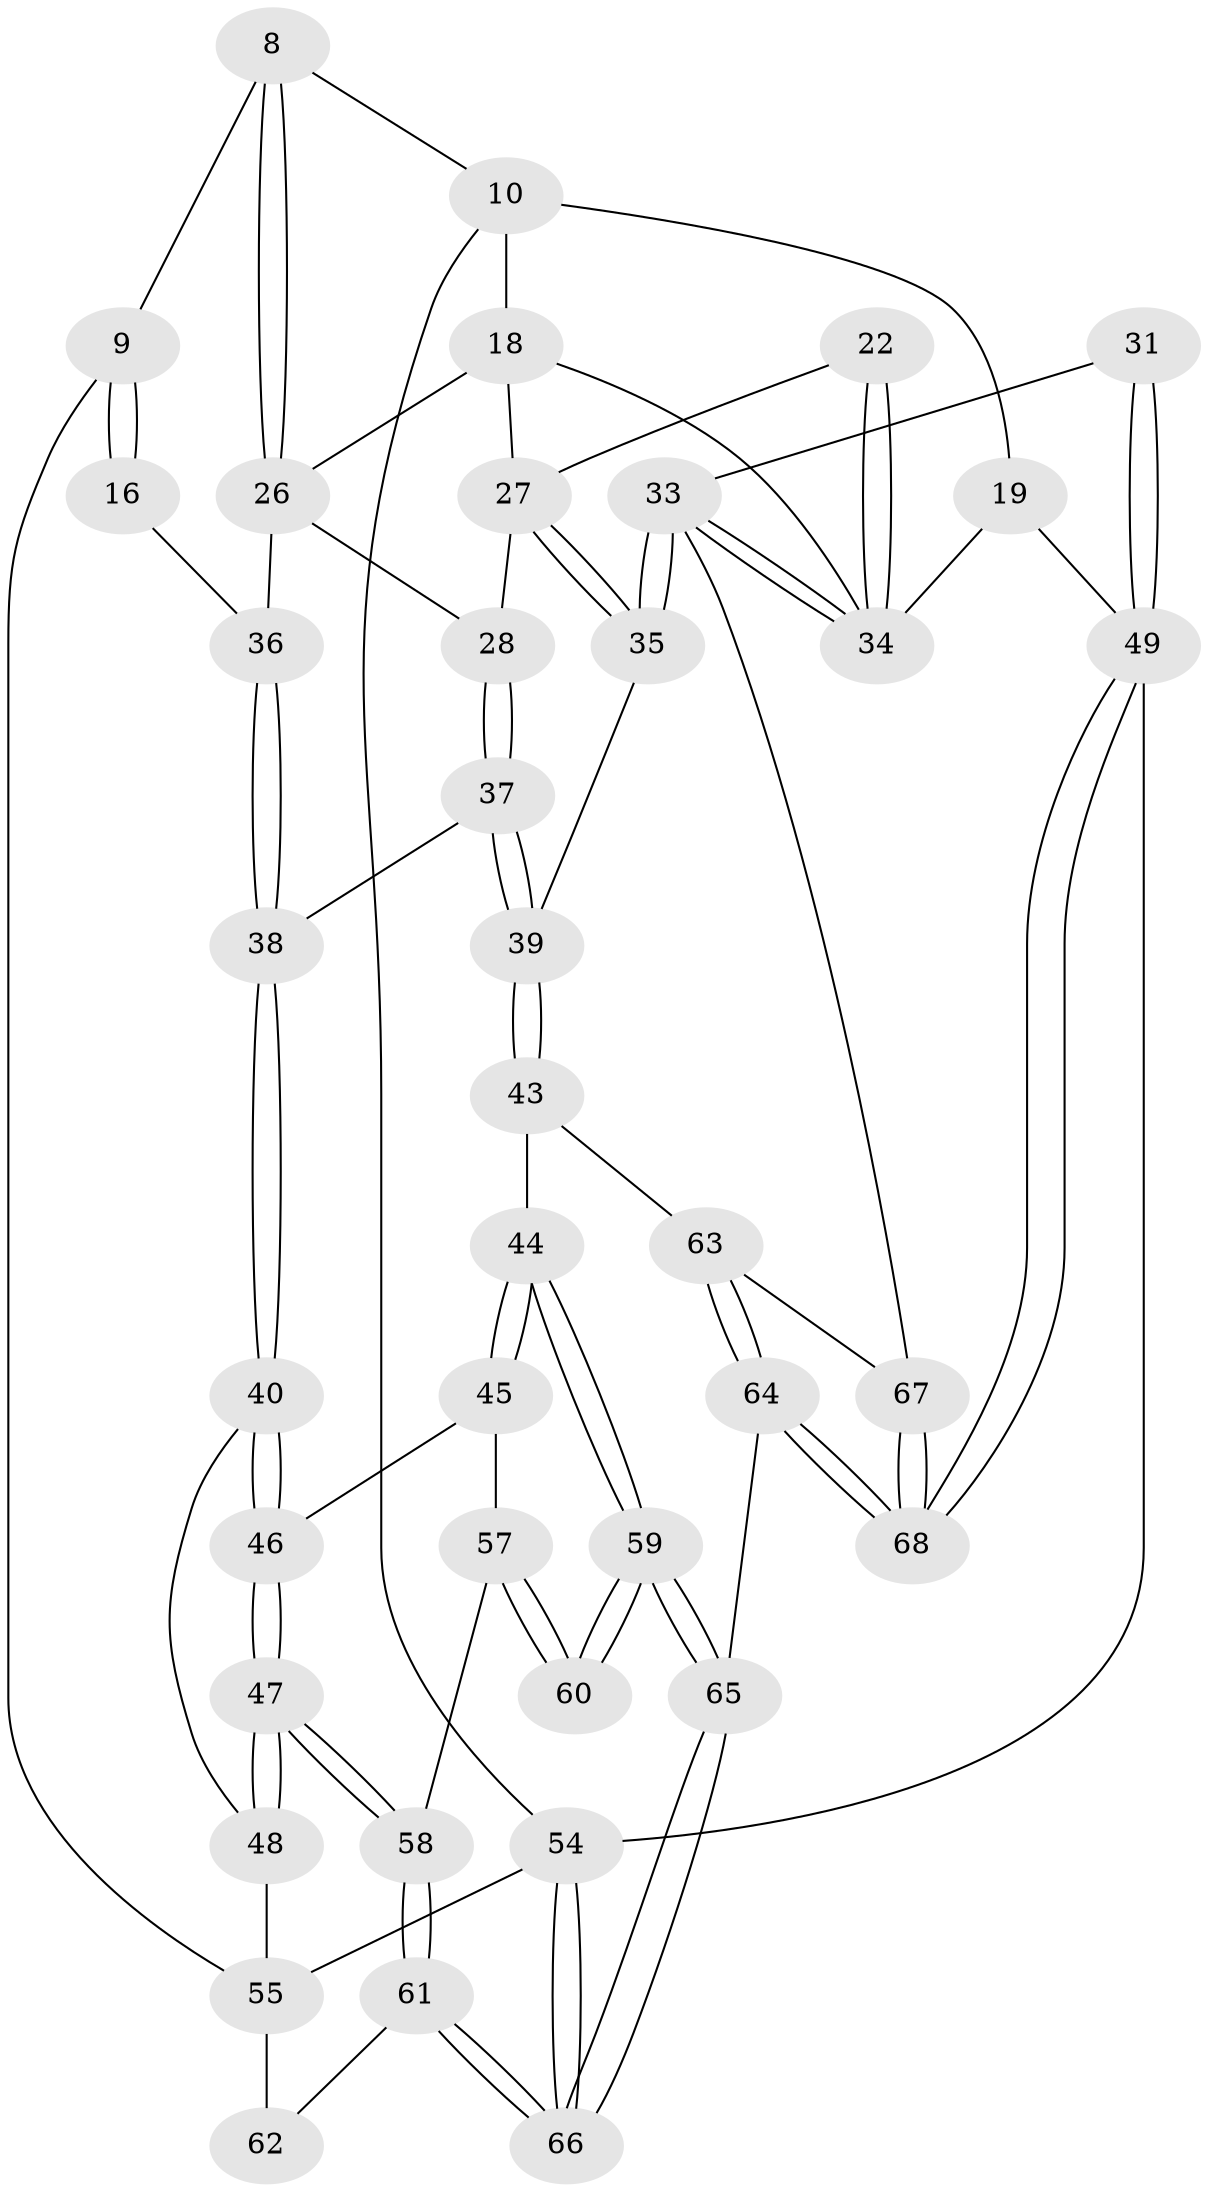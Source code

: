 // original degree distribution, {3: 0.058823529411764705, 6: 0.22058823529411764, 5: 0.5294117647058824, 4: 0.19117647058823528}
// Generated by graph-tools (version 1.1) at 2025/06/03/04/25 22:06:12]
// undirected, 40 vertices, 91 edges
graph export_dot {
graph [start="1"]
  node [color=gray90,style=filled];
  8 [pos="+0.4343194354431341+0.1656121322949849"];
  9 [pos="+0.25277827599596886+0.09557076822550516",super="+5+4"];
  10 [pos="+0.9066415616069482+0",super="+7"];
  16 [pos="+0.06394914800794223+0.30763411179993544"];
  18 [pos="+0.7396612157301204+0.14260163115209137",super="+13+14+15"];
  19 [pos="+0.9798718385070265+0.22578618517685084",super="+17"];
  22 [pos="+0.776430515415132+0.3717052146832889"];
  26 [pos="+0.42890805133163795+0.3035936410660001",super="+25"];
  27 [pos="+0.5603585314850827+0.38397304036756835",super="+23"];
  28 [pos="+0.5566943039847896+0.38262412932985707"];
  31 [pos="+1+0.6983562129185155"];
  33 [pos="+0.8980021124070534+0.6248983098126834",super="+32"];
  34 [pos="+0.8836787383201787+0.5816215954692536",super="+20+21"];
  35 [pos="+0.6878645776465336+0.6243303320686446"];
  36 [pos="+0.3815196868263046+0.5228220134267537",super="+29"];
  37 [pos="+0.525281312961691+0.6008820172086395"];
  38 [pos="+0.36974744115592484+0.5956465045353757"];
  39 [pos="+0.658300640863028+0.6406209627577685"];
  40 [pos="+0.3628658375948629+0.6055894110502607"];
  43 [pos="+0.5635867298127186+0.7855274409270666"];
  44 [pos="+0.5386260918723031+0.7824748645967946"];
  45 [pos="+0.4167589817162186+0.7173085764141114"];
  46 [pos="+0.36927020162522806+0.6530664155120876"];
  47 [pos="+0.25783775274674275+0.7898094840968408"];
  48 [pos="+0.1818146181554736+0.7608647930238426",super="+41"];
  49 [pos="+1+1",super="+12+30"];
  54 [pos="+0+1",super="+2"];
  55 [pos="+0.1631348734483788+0.7736296646274868",super="+52+53+42"];
  57 [pos="+0.30144680097420573+0.8473452764764756",super="+56"];
  58 [pos="+0.26678565521326897+0.8236555985653126"];
  59 [pos="+0.3797816833619553+0.9250642397519857"];
  60 [pos="+0.3781959791914285+0.9219136868945464"];
  61 [pos="+0.16572704089690687+0.9439099684771224"];
  62 [pos="+0.1201657114771866+0.8468710573664326"];
  63 [pos="+0.5932365304758657+0.8925842544684925",super="+51"];
  64 [pos="+0.4294715798892681+1"];
  65 [pos="+0.40297742777801454+1"];
  66 [pos="+0.1413917075363254+1"];
  67 [pos="+0.7227960781790249+0.9181430544621075",super="+50"];
  68 [pos="+0.8967620167951018+1"];
  8 -- 9;
  8 -- 26;
  8 -- 26;
  8 -- 10;
  9 -- 16 [weight=2];
  9 -- 16;
  9 -- 55;
  10 -- 19;
  10 -- 18 [weight=2];
  10 -- 54;
  16 -- 36;
  18 -- 34;
  18 -- 26;
  18 -- 27;
  19 -- 49 [weight=2];
  19 -- 34;
  22 -- 34 [weight=2];
  22 -- 34;
  22 -- 27;
  26 -- 36 [weight=2];
  26 -- 28;
  27 -- 28;
  27 -- 35;
  27 -- 35;
  28 -- 37;
  28 -- 37;
  31 -- 49 [weight=2];
  31 -- 49;
  31 -- 33;
  33 -- 34;
  33 -- 34;
  33 -- 35;
  33 -- 35;
  33 -- 67;
  35 -- 39;
  36 -- 38;
  36 -- 38;
  37 -- 38;
  37 -- 39;
  37 -- 39;
  38 -- 40;
  38 -- 40;
  39 -- 43;
  39 -- 43;
  40 -- 46;
  40 -- 46;
  40 -- 48;
  43 -- 44;
  43 -- 63;
  44 -- 45;
  44 -- 45;
  44 -- 59;
  44 -- 59;
  45 -- 46;
  45 -- 57;
  46 -- 47;
  46 -- 47;
  47 -- 48;
  47 -- 48;
  47 -- 58;
  47 -- 58;
  48 -- 55 [weight=2];
  49 -- 68;
  49 -- 68;
  49 -- 54 [weight=2];
  54 -- 66;
  54 -- 66;
  54 -- 55 [weight=2];
  55 -- 62 [weight=2];
  57 -- 58;
  57 -- 60 [weight=2];
  57 -- 60;
  58 -- 61;
  58 -- 61;
  59 -- 60;
  59 -- 60;
  59 -- 65;
  59 -- 65;
  61 -- 62;
  61 -- 66;
  61 -- 66;
  63 -- 64;
  63 -- 64;
  63 -- 67 [weight=2];
  64 -- 65;
  64 -- 68;
  64 -- 68;
  65 -- 66;
  65 -- 66;
  67 -- 68;
  67 -- 68;
}
